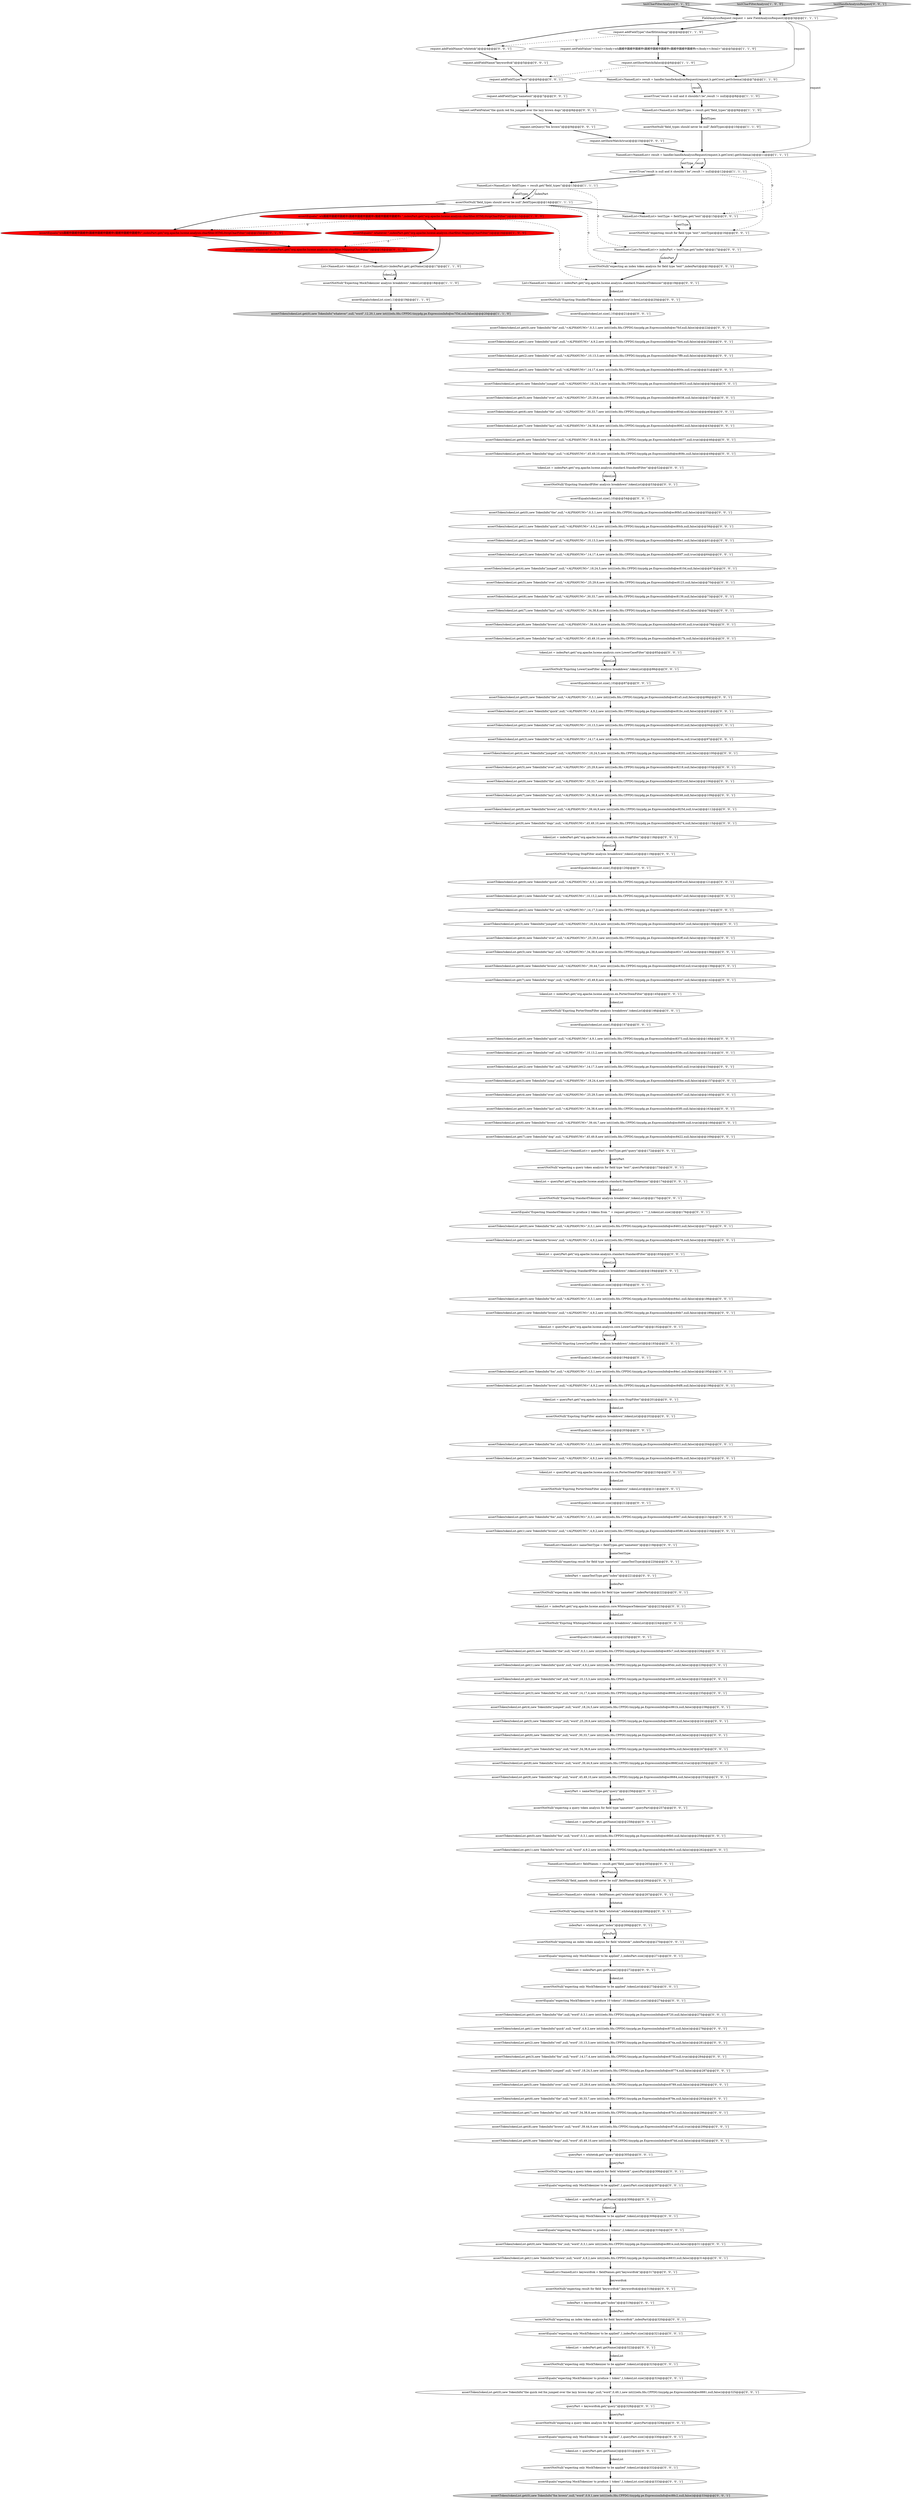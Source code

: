 digraph {
50 [style = filled, label = "assertToken(tokenList.get(1),new TokenInfo(\"brown\",null,\"<ALPHANUM>\",4,9,2,new int((((edu.fdu.CPPDG.tinypdg.pe.ExpressionInfo@ec853b,null,false))@@@207@@@['0', '0', '1']", fillcolor = white, shape = ellipse image = "AAA0AAABBB3BBB"];
22 [style = filled, label = "request.setFieldValue(\"the quick red fox jumped over the lazy brown dogs\")@@@8@@@['0', '0', '1']", fillcolor = white, shape = ellipse image = "AAA0AAABBB3BBB"];
177 [style = filled, label = "assertToken(tokenList.get(6),new TokenInfo(\"the\",null,\"<ALPHANUM>\",30,33,7,new int((((edu.fdu.CPPDG.tinypdg.pe.ExpressionInfo@ec804d,null,false))@@@40@@@['0', '0', '1']", fillcolor = white, shape = ellipse image = "AAA0AAABBB3BBB"];
123 [style = filled, label = "assertToken(tokenList.get(9),new TokenInfo(\"dogs\",null,\"<ALPHANUM>\",45,49,10,new int((((edu.fdu.CPPDG.tinypdg.pe.ExpressionInfo@ec8274,null,false))@@@115@@@['0', '0', '1']", fillcolor = white, shape = ellipse image = "AAA0AAABBB3BBB"];
158 [style = filled, label = "tokenList = indexPart.get(\"org.apache.lucene.analysis.standard.StandardFilter\")@@@52@@@['0', '0', '1']", fillcolor = white, shape = ellipse image = "AAA0AAABBB3BBB"];
12 [style = filled, label = "request.setFieldValue(\"<html><body>wh鐃緒申鐃緒申鐃緒申t鐃緒申鐃緒申鐃緒申v鐃緒申鐃緒申鐃緒申r</body></html>\")@@@5@@@['1', '1', '0']", fillcolor = white, shape = ellipse image = "AAA0AAABBB1BBB"];
40 [style = filled, label = "assertToken(tokenList.get(8),new TokenInfo(\"brown\",null,\"<ALPHANUM>\",39,44,9,new int((((edu.fdu.CPPDG.tinypdg.pe.ExpressionInfo@ec8165,null,true))@@@79@@@['0', '0', '1']", fillcolor = white, shape = ellipse image = "AAA0AAABBB3BBB"];
130 [style = filled, label = "assertNotNull(\"Expcting StopFilter analysis breakdown\",tokenList)@@@119@@@['0', '0', '1']", fillcolor = white, shape = ellipse image = "AAA0AAABBB3BBB"];
76 [style = filled, label = "tokenList = queryPart.get(\"org.apache.lucene.analysis.core.LowerCaseFilter\")@@@192@@@['0', '0', '1']", fillcolor = white, shape = ellipse image = "AAA0AAABBB3BBB"];
21 [style = filled, label = "testCharFilterAnalysis['0', '1', '0']", fillcolor = lightgray, shape = diamond image = "AAA0AAABBB2BBB"];
25 [style = filled, label = "assertToken(tokenList.get(7),new TokenInfo(\"lazy\",null,\"<ALPHANUM>\",34,38,8,new int((((edu.fdu.CPPDG.tinypdg.pe.ExpressionInfo@ec814f,null,false))@@@76@@@['0', '0', '1']", fillcolor = white, shape = ellipse image = "AAA0AAABBB3BBB"];
3 [style = filled, label = "NamedList<NamedList> fieldTypes = result.get(\"field_types\")@@@9@@@['1', '1', '0']", fillcolor = white, shape = ellipse image = "AAA0AAABBB1BBB"];
172 [style = filled, label = "NamedList<NamedList> nameTextType = fieldTypes.get(\"nametext\")@@@219@@@['0', '0', '1']", fillcolor = white, shape = ellipse image = "AAA0AAABBB3BBB"];
54 [style = filled, label = "assertEquals(10,tokenList.size())@@@225@@@['0', '0', '1']", fillcolor = white, shape = ellipse image = "AAA0AAABBB3BBB"];
128 [style = filled, label = "assertEquals(tokenList.size(),10)@@@54@@@['0', '0', '1']", fillcolor = white, shape = ellipse image = "AAA0AAABBB3BBB"];
48 [style = filled, label = "assertToken(tokenList.get(1),new TokenInfo(\"quick\",null,\"word\",4,9,2,new int((((edu.fdu.CPPDG.tinypdg.pe.ExpressionInfo@ec85dc,null,false))@@@229@@@['0', '0', '1']", fillcolor = white, shape = ellipse image = "AAA0AAABBB3BBB"];
174 [style = filled, label = "NamedList<List<NamedList>> queryPart = textType.get(\"query\")@@@172@@@['0', '0', '1']", fillcolor = white, shape = ellipse image = "AAA0AAABBB3BBB"];
28 [style = filled, label = "assertEquals(\"expecting only MockTokenizer to be applied\",1,indexPart.size())@@@321@@@['0', '0', '1']", fillcolor = white, shape = ellipse image = "AAA0AAABBB3BBB"];
68 [style = filled, label = "assertToken(tokenList.get(6),new TokenInfo(\"brown\",null,\"<ALPHANUM>\",39,44,7,new int((((edu.fdu.CPPDG.tinypdg.pe.ExpressionInfo@ec8409,null,true))@@@166@@@['0', '0', '1']", fillcolor = white, shape = ellipse image = "AAA0AAABBB3BBB"];
144 [style = filled, label = "assertToken(tokenList.get(6),new TokenInfo(\"brown\",null,\"<ALPHANUM>\",39,44,7,new int((((edu.fdu.CPPDG.tinypdg.pe.ExpressionInfo@ec832f,null,true))@@@139@@@['0', '0', '1']", fillcolor = white, shape = ellipse image = "AAA0AAABBB3BBB"];
160 [style = filled, label = "assertToken(tokenList.get(5),new TokenInfo(\"over\",null,\"<ALPHANUM>\",25,29,6,new int((((edu.fdu.CPPDG.tinypdg.pe.ExpressionInfo@ec8038,null,false))@@@37@@@['0', '0', '1']", fillcolor = white, shape = ellipse image = "AAA0AAABBB3BBB"];
2 [style = filled, label = "NamedList<NamedList> result = handler.handleAnalysisRequest(request,h.getCore().getSchema())@@@11@@@['1', '1', '1']", fillcolor = white, shape = ellipse image = "AAA0AAABBB1BBB"];
111 [style = filled, label = "tokenList = queryPart.get(\"org.apache.lucene.analysis.standard.StandardFilter\")@@@183@@@['0', '0', '1']", fillcolor = white, shape = ellipse image = "AAA0AAABBB3BBB"];
132 [style = filled, label = "assertNotNull(\"expecting only MockTokenizer to be applied\",tokenList)@@@332@@@['0', '0', '1']", fillcolor = white, shape = ellipse image = "AAA0AAABBB3BBB"];
63 [style = filled, label = "assertToken(tokenList.get(5),new TokenInfo(\"lazi\",null,\"<ALPHANUM>\",34,38,6,new int((((edu.fdu.CPPDG.tinypdg.pe.ExpressionInfo@ec83f0,null,false))@@@163@@@['0', '0', '1']", fillcolor = white, shape = ellipse image = "AAA0AAABBB3BBB"];
147 [style = filled, label = "request.setShowMatch(true)@@@10@@@['0', '0', '1']", fillcolor = white, shape = ellipse image = "AAA0AAABBB3BBB"];
169 [style = filled, label = "assertNotNull(\"expecting a query token analysis for field 'whitetok'\",queryPart)@@@306@@@['0', '0', '1']", fillcolor = white, shape = ellipse image = "AAA0AAABBB3BBB"];
29 [style = filled, label = "NamedList<NamedList> textType = fieldTypes.get(\"text\")@@@15@@@['0', '0', '1']", fillcolor = white, shape = ellipse image = "AAA0AAABBB3BBB"];
187 [style = filled, label = "assertNotNull(\"expecting only MockTokenizer to be applied\",tokenList)@@@309@@@['0', '0', '1']", fillcolor = white, shape = ellipse image = "AAA0AAABBB3BBB"];
90 [style = filled, label = "assertToken(tokenList.get(5),new TokenInfo(\"over\",null,\"<ALPHANUM>\",25,29,6,new int((((edu.fdu.CPPDG.tinypdg.pe.ExpressionInfo@ec8218,null,false))@@@103@@@['0', '0', '1']", fillcolor = white, shape = ellipse image = "AAA0AAABBB3BBB"];
101 [style = filled, label = "assertToken(tokenList.get(9),new TokenInfo(\"dogs\",null,\"word\",45,49,10,new int((((edu.fdu.CPPDG.tinypdg.pe.ExpressionInfo@ec87dd,null,false))@@@302@@@['0', '0', '1']", fillcolor = white, shape = ellipse image = "AAA0AAABBB3BBB"];
71 [style = filled, label = "assertToken(tokenList.get(0),new TokenInfo(\"the\",null,\"<ALPHANUM>\",0,3,1,new int((((edu.fdu.CPPDG.tinypdg.pe.ExpressionInfo@ec7fcf,null,false))@@@22@@@['0', '0', '1']", fillcolor = white, shape = ellipse image = "AAA0AAABBB3BBB"];
44 [style = filled, label = "assertEquals(tokenList.size(),10)@@@87@@@['0', '0', '1']", fillcolor = white, shape = ellipse image = "AAA0AAABBB3BBB"];
116 [style = filled, label = "assertToken(tokenList.get(0),new TokenInfo(\"fox\",null,\"word\",0,3,1,new int((((edu.fdu.CPPDG.tinypdg.pe.ExpressionInfo@ec881e,null,false))@@@311@@@['0', '0', '1']", fillcolor = white, shape = ellipse image = "AAA0AAABBB3BBB"];
75 [style = filled, label = "assertToken(tokenList.get(7),new TokenInfo(\"lazy\",null,\"word\",34,38,8,new int((((edu.fdu.CPPDG.tinypdg.pe.ExpressionInfo@ec87b3,null,false))@@@296@@@['0', '0', '1']", fillcolor = white, shape = ellipse image = "AAA0AAABBB3BBB"];
127 [style = filled, label = "assertToken(tokenList.get(5),new TokenInfo(\"over\",null,\"<ALPHANUM>\",25,29,6,new int((((edu.fdu.CPPDG.tinypdg.pe.ExpressionInfo@ec8123,null,false))@@@70@@@['0', '0', '1']", fillcolor = white, shape = ellipse image = "AAA0AAABBB3BBB"];
61 [style = filled, label = "assertNotNull(\"expecting a query token analysis for field type 'nametext'\",queryPart)@@@257@@@['0', '0', '1']", fillcolor = white, shape = ellipse image = "AAA0AAABBB3BBB"];
106 [style = filled, label = "assertEquals(\"Expecting StandardTokenizer to produce 2 tokens from '\" + request.getQuery() + \"'\",2,tokenList.size())@@@176@@@['0', '0', '1']", fillcolor = white, shape = ellipse image = "AAA0AAABBB3BBB"];
88 [style = filled, label = "assertToken(tokenList.get(8),new TokenInfo(\"brown\",null,\"word\",39,44,9,new int((((edu.fdu.CPPDG.tinypdg.pe.ExpressionInfo@ec866f,null,true))@@@250@@@['0', '0', '1']", fillcolor = white, shape = ellipse image = "AAA0AAABBB3BBB"];
131 [style = filled, label = "indexPart = whitetok.get(\"index\")@@@269@@@['0', '0', '1']", fillcolor = white, shape = ellipse image = "AAA0AAABBB3BBB"];
104 [style = filled, label = "assertToken(tokenList.get(0),new TokenInfo(\"fox\",null,\"word\",0,3,1,new int((((edu.fdu.CPPDG.tinypdg.pe.ExpressionInfo@ec86b0,null,false))@@@259@@@['0', '0', '1']", fillcolor = white, shape = ellipse image = "AAA0AAABBB3BBB"];
115 [style = filled, label = "tokenList = indexPart.get(\"org.apache.lucene.analysis.en.PorterStemFilter\")@@@145@@@['0', '0', '1']", fillcolor = white, shape = ellipse image = "AAA0AAABBB3BBB"];
45 [style = filled, label = "assertToken(tokenList.get(1),new TokenInfo(\"quick\",null,\"<ALPHANUM>\",4,9,2,new int((((edu.fdu.CPPDG.tinypdg.pe.ExpressionInfo@ec81bc,null,false))@@@91@@@['0', '0', '1']", fillcolor = white, shape = ellipse image = "AAA0AAABBB3BBB"];
74 [style = filled, label = "NamedList<NamedList> fieldNames = result.get(\"field_names\")@@@265@@@['0', '0', '1']", fillcolor = white, shape = ellipse image = "AAA0AAABBB3BBB"];
91 [style = filled, label = "assertToken(tokenList.get(4),new TokenInfo(\"over\",null,\"<ALPHANUM>\",25,29,5,new int((((edu.fdu.CPPDG.tinypdg.pe.ExpressionInfo@ec82ff,null,false))@@@133@@@['0', '0', '1']", fillcolor = white, shape = ellipse image = "AAA0AAABBB3BBB"];
66 [style = filled, label = "assertToken(tokenList.get(5),new TokenInfo(\"lazy\",null,\"<ALPHANUM>\",34,38,6,new int((((edu.fdu.CPPDG.tinypdg.pe.ExpressionInfo@ec8317,null,false))@@@136@@@['0', '0', '1']", fillcolor = white, shape = ellipse image = "AAA0AAABBB3BBB"];
23 [style = filled, label = "assertToken(tokenList.get(6),new TokenInfo(\"the\",null,\"<ALPHANUM>\",30,33,7,new int((((edu.fdu.CPPDG.tinypdg.pe.ExpressionInfo@ec8139,null,false))@@@73@@@['0', '0', '1']", fillcolor = white, shape = ellipse image = "AAA0AAABBB3BBB"];
122 [style = filled, label = "assertToken(tokenList.get(1),new TokenInfo(\"brown\",null,\"word\",4,9,2,new int((((edu.fdu.CPPDG.tinypdg.pe.ExpressionInfo@ec8833,null,false))@@@314@@@['0', '0', '1']", fillcolor = white, shape = ellipse image = "AAA0AAABBB3BBB"];
6 [style = filled, label = "assertEquals(\" wh鐃緒申鐃緒申鐃緒申t鐃緒申鐃緒申鐃緒申v鐃緒申鐃緒申鐃緒申r \",indexPart.get(\"org.apache.lucene.analysis.charfilter.HTMLStripCharFilter\"))@@@15@@@['1', '0', '0']", fillcolor = red, shape = ellipse image = "AAA1AAABBB1BBB"];
180 [style = filled, label = "assertEquals(\"expecting MockTokenizer to produce 1 token\",1,tokenList.size())@@@324@@@['0', '0', '1']", fillcolor = white, shape = ellipse image = "AAA0AAABBB3BBB"];
4 [style = filled, label = "assertNotNull(\"Expecting MockTokenizer analysis breakdown\",tokenList)@@@18@@@['1', '1', '0']", fillcolor = white, shape = ellipse image = "AAA0AAABBB1BBB"];
87 [style = filled, label = "tokenList = queryPart.get(\"org.apache.lucene.analysis.standard.StandardTokenizer\")@@@174@@@['0', '0', '1']", fillcolor = white, shape = ellipse image = "AAA0AAABBB3BBB"];
183 [style = filled, label = "NamedList<NamedList> whitetok = fieldNames.get(\"whitetok\")@@@267@@@['0', '0', '1']", fillcolor = white, shape = ellipse image = "AAA0AAABBB3BBB"];
33 [style = filled, label = "assertNotNull(\"Expcting StandardFilter analysis breakdown\",tokenList)@@@184@@@['0', '0', '1']", fillcolor = white, shape = ellipse image = "AAA0AAABBB3BBB"];
154 [style = filled, label = "assertNotNull(\"Expcting StopFilter analysis breakdown\",tokenList)@@@202@@@['0', '0', '1']", fillcolor = white, shape = ellipse image = "AAA0AAABBB3BBB"];
77 [style = filled, label = "assertNotNull(\"expecting result for field type 'text'\",textType)@@@16@@@['0', '0', '1']", fillcolor = white, shape = ellipse image = "AAA0AAABBB3BBB"];
100 [style = filled, label = "assertToken(tokenList.get(9),new TokenInfo(\"dogs\",null,\"<ALPHANUM>\",45,49,10,new int((((edu.fdu.CPPDG.tinypdg.pe.ExpressionInfo@ec808c,null,false))@@@49@@@['0', '0', '1']", fillcolor = white, shape = ellipse image = "AAA0AAABBB3BBB"];
185 [style = filled, label = "assertNotNull(\"expecting a query token analysis for field type 'text'\",queryPart)@@@173@@@['0', '0', '1']", fillcolor = white, shape = ellipse image = "AAA0AAABBB3BBB"];
186 [style = filled, label = "queryPart = whitetok.get(\"query\")@@@305@@@['0', '0', '1']", fillcolor = white, shape = ellipse image = "AAA0AAABBB3BBB"];
163 [style = filled, label = "assertToken(tokenList.get(1),new TokenInfo(\"brown\",null,\"word\",4,9,2,new int((((edu.fdu.CPPDG.tinypdg.pe.ExpressionInfo@ec86c5,null,false))@@@262@@@['0', '0', '1']", fillcolor = white, shape = ellipse image = "AAA0AAABBB3BBB"];
107 [style = filled, label = "assertToken(tokenList.get(7),new TokenInfo(\"lazy\",null,\"word\",34,38,8,new int((((edu.fdu.CPPDG.tinypdg.pe.ExpressionInfo@ec865a,null,false))@@@247@@@['0', '0', '1']", fillcolor = white, shape = ellipse image = "AAA0AAABBB3BBB"];
86 [style = filled, label = "assertToken(tokenList.get(1),new TokenInfo(\"red\",null,\"<ALPHANUM>\",10,13,2,new int((((edu.fdu.CPPDG.tinypdg.pe.ExpressionInfo@ec838c,null,false))@@@151@@@['0', '0', '1']", fillcolor = white, shape = ellipse image = "AAA0AAABBB3BBB"];
96 [style = filled, label = "assertNotNull(\"expecting only MockTokenizer to be applied\",tokenList)@@@273@@@['0', '0', '1']", fillcolor = white, shape = ellipse image = "AAA0AAABBB3BBB"];
56 [style = filled, label = "assertEquals(tokenList.size(),8)@@@120@@@['0', '0', '1']", fillcolor = white, shape = ellipse image = "AAA0AAABBB3BBB"];
43 [style = filled, label = "assertToken(tokenList.get(6),new TokenInfo(\"the\",null,\"word\",30,33,7,new int((((edu.fdu.CPPDG.tinypdg.pe.ExpressionInfo@ec8645,null,false))@@@244@@@['0', '0', '1']", fillcolor = white, shape = ellipse image = "AAA0AAABBB3BBB"];
150 [style = filled, label = "assertToken(tokenList.get(2),new TokenInfo(\"red\",null,\"<ALPHANUM>\",10,13,3,new int((((edu.fdu.CPPDG.tinypdg.pe.ExpressionInfo@ec80e1,null,false))@@@61@@@['0', '0', '1']", fillcolor = white, shape = ellipse image = "AAA0AAABBB3BBB"];
49 [style = filled, label = "assertToken(tokenList.get(5),new TokenInfo(\"over\",null,\"word\",25,29,6,new int((((edu.fdu.CPPDG.tinypdg.pe.ExpressionInfo@ec8630,null,false))@@@241@@@['0', '0', '1']", fillcolor = white, shape = ellipse image = "AAA0AAABBB3BBB"];
67 [style = filled, label = "assertToken(tokenList.get(1),new TokenInfo(\"brown\",null,\"<ALPHANUM>\",4,9,2,new int((((edu.fdu.CPPDG.tinypdg.pe.ExpressionInfo@ec8478,null,false))@@@180@@@['0', '0', '1']", fillcolor = white, shape = ellipse image = "AAA0AAABBB3BBB"];
15 [style = filled, label = "assertNotNull(\"field_types should never be null\",fieldTypes)@@@10@@@['1', '1', '0']", fillcolor = white, shape = ellipse image = "AAA0AAABBB1BBB"];
19 [style = filled, label = "assertEquals(\"whatever\",indexPart.get(\"org.apache.lucene.analysis.charfilter.MappingCharFilter\"))@@@16@@@['0', '1', '0']", fillcolor = red, shape = ellipse image = "AAA1AAABBB2BBB"];
95 [style = filled, label = "assertNotNull(\"expecting an index token analysis for field 'keywordtok'\",indexPart)@@@320@@@['0', '0', '1']", fillcolor = white, shape = ellipse image = "AAA0AAABBB3BBB"];
102 [style = filled, label = "assertToken(tokenList.get(3),new TokenInfo(\"fox\",null,\"word\",14,17,4,new int((((edu.fdu.CPPDG.tinypdg.pe.ExpressionInfo@ec875f,null,true))@@@284@@@['0', '0', '1']", fillcolor = white, shape = ellipse image = "AAA0AAABBB3BBB"];
11 [style = filled, label = "NamedList<NamedList> fieldTypes = result.get(\"field_types\")@@@13@@@['1', '1', '1']", fillcolor = white, shape = ellipse image = "AAA0AAABBB1BBB"];
137 [style = filled, label = "assertNotNull(\"expecting result for field 'keywordtok'\",keywordtok)@@@318@@@['0', '0', '1']", fillcolor = white, shape = ellipse image = "AAA0AAABBB3BBB"];
181 [style = filled, label = "assertToken(tokenList.get(3),new TokenInfo(\"jumped\",null,\"<ALPHANUM>\",18,24,4,new int((((edu.fdu.CPPDG.tinypdg.pe.ExpressionInfo@ec82e7,null,false))@@@130@@@['0', '0', '1']", fillcolor = white, shape = ellipse image = "AAA0AAABBB3BBB"];
0 [style = filled, label = "FieldAnalysisRequest request = new FieldAnalysisRequest()@@@3@@@['1', '1', '1']", fillcolor = white, shape = ellipse image = "AAA0AAABBB1BBB"];
159 [style = filled, label = "assertEquals(\"expecting MockTokenizer to produce 10 tokens\",10,tokenList.size())@@@274@@@['0', '0', '1']", fillcolor = white, shape = ellipse image = "AAA0AAABBB3BBB"];
60 [style = filled, label = "assertToken(tokenList.get(0),new TokenInfo(\"fox\",null,\"<ALPHANUM>\",0,3,1,new int((((edu.fdu.CPPDG.tinypdg.pe.ExpressionInfo@ec8463,null,false))@@@177@@@['0', '0', '1']", fillcolor = white, shape = ellipse image = "AAA0AAABBB3BBB"];
1 [style = filled, label = "testCharFilterAnalysis['1', '0', '0']", fillcolor = lightgray, shape = diamond image = "AAA0AAABBB1BBB"];
149 [style = filled, label = "indexPart = keywordtok.get(\"index\")@@@319@@@['0', '0', '1']", fillcolor = white, shape = ellipse image = "AAA0AAABBB3BBB"];
16 [style = filled, label = "assertTrue(\"result is null and it shouldn't be\",result != null)@@@12@@@['1', '1', '1']", fillcolor = white, shape = ellipse image = "AAA0AAABBB1BBB"];
34 [style = filled, label = "assertToken(tokenList.get(6),new TokenInfo(\"the\",null,\"word\",30,33,7,new int((((edu.fdu.CPPDG.tinypdg.pe.ExpressionInfo@ec879e,null,false))@@@293@@@['0', '0', '1']", fillcolor = white, shape = ellipse image = "AAA0AAABBB3BBB"];
73 [style = filled, label = "assertToken(tokenList.get(4),new TokenInfo(\"jumped\",null,\"<ALPHANUM>\",18,24,5,new int((((edu.fdu.CPPDG.tinypdg.pe.ExpressionInfo@ec8201,null,false))@@@100@@@['0', '0', '1']", fillcolor = white, shape = ellipse image = "AAA0AAABBB3BBB"];
126 [style = filled, label = "assertNotNull(\"Expcting StandardTokenizer analysis breakdown\",tokenList)@@@20@@@['0', '0', '1']", fillcolor = white, shape = ellipse image = "AAA0AAABBB3BBB"];
64 [style = filled, label = "assertNotNull(\"expecting result for field type 'nametext'\",nameTextType)@@@220@@@['0', '0', '1']", fillcolor = white, shape = ellipse image = "AAA0AAABBB3BBB"];
133 [style = filled, label = "assertToken(tokenList.get(0),new TokenInfo(\"the quick red fox jumped over the lazy brown dogs\",null,\"word\",0,49,1,new int((((edu.fdu.CPPDG.tinypdg.pe.ExpressionInfo@ec8881,null,false))@@@325@@@['0', '0', '1']", fillcolor = white, shape = ellipse image = "AAA0AAABBB3BBB"];
156 [style = filled, label = "NamedList<NamedList> keywordtok = fieldNames.get(\"keywordtok\")@@@317@@@['0', '0', '1']", fillcolor = white, shape = ellipse image = "AAA0AAABBB3BBB"];
83 [style = filled, label = "assertNotNull(\"Expcting LowerCaseFilter analysis breakdown\",tokenList)@@@193@@@['0', '0', '1']", fillcolor = white, shape = ellipse image = "AAA0AAABBB3BBB"];
38 [style = filled, label = "tokenList = indexPart.get(\"org.apache.lucene.analysis.core.LowerCaseFilter\")@@@85@@@['0', '0', '1']", fillcolor = white, shape = ellipse image = "AAA0AAABBB3BBB"];
30 [style = filled, label = "assertNotNull(\"Expcting PorterStemFilter analysis breakdown\",tokenList)@@@211@@@['0', '0', '1']", fillcolor = white, shape = ellipse image = "AAA0AAABBB3BBB"];
175 [style = filled, label = "assertToken(tokenList.get(4),new TokenInfo(\"jumped\",null,\"<ALPHANUM>\",18,24,5,new int((((edu.fdu.CPPDG.tinypdg.pe.ExpressionInfo@ec8023,null,false))@@@34@@@['0', '0', '1']", fillcolor = white, shape = ellipse image = "AAA0AAABBB3BBB"];
141 [style = filled, label = "assertToken(tokenList.get(7),new TokenInfo(\"dog\",null,\"<ALPHANUM>\",45,49,8,new int((((edu.fdu.CPPDG.tinypdg.pe.ExpressionInfo@ec8422,null,false))@@@169@@@['0', '0', '1']", fillcolor = white, shape = ellipse image = "AAA0AAABBB3BBB"];
36 [style = filled, label = "tokenList = indexPart.get(.getName())@@@272@@@['0', '0', '1']", fillcolor = white, shape = ellipse image = "AAA0AAABBB3BBB"];
184 [style = filled, label = "assertToken(tokenList.get(7),new TokenInfo(\"lazy\",null,\"<ALPHANUM>\",34,38,8,new int((((edu.fdu.CPPDG.tinypdg.pe.ExpressionInfo@ec8246,null,false))@@@109@@@['0', '0', '1']", fillcolor = white, shape = ellipse image = "AAA0AAABBB3BBB"];
26 [style = filled, label = "assertToken(tokenList.get(1),new TokenInfo(\"quick\",null,\"word\",4,9,2,new int((((edu.fdu.CPPDG.tinypdg.pe.ExpressionInfo@ec8735,null,false))@@@278@@@['0', '0', '1']", fillcolor = white, shape = ellipse image = "AAA0AAABBB3BBB"];
81 [style = filled, label = "assertToken(tokenList.get(4),new TokenInfo(\"jumped\",null,\"<ALPHANUM>\",18,24,5,new int((((edu.fdu.CPPDG.tinypdg.pe.ExpressionInfo@ec810d,null,false))@@@67@@@['0', '0', '1']", fillcolor = white, shape = ellipse image = "AAA0AAABBB3BBB"];
109 [style = filled, label = "assertToken(tokenList.get(5),new TokenInfo(\"over\",null,\"word\",25,29,6,new int((((edu.fdu.CPPDG.tinypdg.pe.ExpressionInfo@ec8789,null,false))@@@290@@@['0', '0', '1']", fillcolor = white, shape = ellipse image = "AAA0AAABBB3BBB"];
65 [style = filled, label = "tokenList = indexPart.get(\"org.apache.lucene.analysis.core.WhitespaceTokenizer\")@@@223@@@['0', '0', '1']", fillcolor = white, shape = ellipse image = "AAA0AAABBB3BBB"];
176 [style = filled, label = "request.addFieldName(\"keywordtok\")@@@5@@@['0', '0', '1']", fillcolor = white, shape = ellipse image = "AAA0AAABBB3BBB"];
124 [style = filled, label = "assertToken(tokenList.get(9),new TokenInfo(\"dogs\",null,\"word\",45,49,10,new int((((edu.fdu.CPPDG.tinypdg.pe.ExpressionInfo@ec8684,null,false))@@@253@@@['0', '0', '1']", fillcolor = white, shape = ellipse image = "AAA0AAABBB3BBB"];
136 [style = filled, label = "tokenList = queryPart.get(.getName())@@@308@@@['0', '0', '1']", fillcolor = white, shape = ellipse image = "AAA0AAABBB3BBB"];
20 [style = filled, label = "assertEquals(\"wh鐃緒申鐃緒申鐃緒申t鐃緒申鐃緒申鐃緒申v鐃緒申鐃緒申鐃緒申r\",indexPart.get(\"org.apache.lucene.analysis.charfilter.HTMLStripCharFilter\"))@@@15@@@['0', '1', '0']", fillcolor = red, shape = ellipse image = "AAA1AAABBB2BBB"];
82 [style = filled, label = "assertToken(tokenList.get(0),new TokenInfo(\"quick\",null,\"<ALPHANUM>\",4,9,1,new int((((edu.fdu.CPPDG.tinypdg.pe.ExpressionInfo@ec829f,null,false))@@@121@@@['0', '0', '1']", fillcolor = white, shape = ellipse image = "AAA0AAABBB3BBB"];
153 [style = filled, label = "assertToken(tokenList.get(3),new TokenInfo(\"fox\",null,\"word\",14,17,4,new int((((edu.fdu.CPPDG.tinypdg.pe.ExpressionInfo@ec8606,null,true))@@@235@@@['0', '0', '1']", fillcolor = white, shape = ellipse image = "AAA0AAABBB3BBB"];
162 [style = filled, label = "assertNotNull(\"Expcting WhitespaceTokenizer analysis breakdown\",tokenList)@@@224@@@['0', '0', '1']", fillcolor = white, shape = ellipse image = "AAA0AAABBB3BBB"];
85 [style = filled, label = "assertToken(tokenList.get(1),new TokenInfo(\"red\",null,\"<ALPHANUM>\",10,13,2,new int((((edu.fdu.CPPDG.tinypdg.pe.ExpressionInfo@ec82b7,null,false))@@@124@@@['0', '0', '1']", fillcolor = white, shape = ellipse image = "AAA0AAABBB3BBB"];
178 [style = filled, label = "assertToken(tokenList.get(0),new TokenInfo(\"the\",null,\"word\",0,3,1,new int((((edu.fdu.CPPDG.tinypdg.pe.ExpressionInfo@ec85c7,null,false))@@@226@@@['0', '0', '1']", fillcolor = white, shape = ellipse image = "AAA0AAABBB3BBB"];
78 [style = filled, label = "tokenList = indexPart.get(\"org.apache.lucene.analysis.core.StopFilter\")@@@118@@@['0', '0', '1']", fillcolor = white, shape = ellipse image = "AAA0AAABBB3BBB"];
31 [style = filled, label = "assertToken(tokenList.get(1),new TokenInfo(\"brown\",null,\"<ALPHANUM>\",4,9,2,new int((((edu.fdu.CPPDG.tinypdg.pe.ExpressionInfo@ec84f8,null,false))@@@198@@@['0', '0', '1']", fillcolor = white, shape = ellipse image = "AAA0AAABBB3BBB"];
97 [style = filled, label = "assertToken(tokenList.get(8),new TokenInfo(\"brown\",null,\"word\",39,44,9,new int((((edu.fdu.CPPDG.tinypdg.pe.ExpressionInfo@ec87c8,null,true))@@@299@@@['0', '0', '1']", fillcolor = white, shape = ellipse image = "AAA0AAABBB3BBB"];
152 [style = filled, label = "assertToken(tokenList.get(1),new TokenInfo(\"brown\",null,\"<ALPHANUM>\",4,9,2,new int((((edu.fdu.CPPDG.tinypdg.pe.ExpressionInfo@ec8580,null,false))@@@216@@@['0', '0', '1']", fillcolor = white, shape = ellipse image = "AAA0AAABBB3BBB"];
142 [style = filled, label = "assertToken(tokenList.get(0),new TokenInfo(\"fox\",null,\"<ALPHANUM>\",0,3,1,new int((((edu.fdu.CPPDG.tinypdg.pe.ExpressionInfo@ec84a1,null,false))@@@186@@@['0', '0', '1']", fillcolor = white, shape = ellipse image = "AAA0AAABBB3BBB"];
24 [style = filled, label = "assertNotNull(\"expecting an index token analysis for field type 'nametext'\",indexPart)@@@222@@@['0', '0', '1']", fillcolor = white, shape = ellipse image = "AAA0AAABBB3BBB"];
52 [style = filled, label = "assertToken(tokenList.get(4),new TokenInfo(\"over\",null,\"<ALPHANUM>\",25,29,5,new int((((edu.fdu.CPPDG.tinypdg.pe.ExpressionInfo@ec83d7,null,false))@@@160@@@['0', '0', '1']", fillcolor = white, shape = ellipse image = "AAA0AAABBB3BBB"];
9 [style = filled, label = "NamedList<NamedList> result = handler.handleAnalysisRequest(request,h.getCore().getSchema())@@@7@@@['1', '1', '0']", fillcolor = white, shape = ellipse image = "AAA0AAABBB1BBB"];
151 [style = filled, label = "assertToken(tokenList.get(4),new TokenInfo(\"jumped\",null,\"word\",18,24,5,new int((((edu.fdu.CPPDG.tinypdg.pe.ExpressionInfo@ec861b,null,false))@@@238@@@['0', '0', '1']", fillcolor = white, shape = ellipse image = "AAA0AAABBB3BBB"];
105 [style = filled, label = "assertToken(tokenList.get(3),new TokenInfo(\"jump\",null,\"<ALPHANUM>\",18,24,4,new int((((edu.fdu.CPPDG.tinypdg.pe.ExpressionInfo@ec83be,null,false))@@@157@@@['0', '0', '1']", fillcolor = white, shape = ellipse image = "AAA0AAABBB3BBB"];
143 [style = filled, label = "request.addFieldType(\"nametext\")@@@7@@@['0', '0', '1']", fillcolor = white, shape = ellipse image = "AAA0AAABBB3BBB"];
5 [style = filled, label = "assertNotNull(\"field_types should never be null\",fieldTypes)@@@14@@@['1', '1', '1']", fillcolor = white, shape = ellipse image = "AAA0AAABBB1BBB"];
53 [style = filled, label = "assertEquals(tokenList.size(),8)@@@147@@@['0', '0', '1']", fillcolor = white, shape = ellipse image = "AAA0AAABBB3BBB"];
157 [style = filled, label = "assertToken(tokenList.get(1),new TokenInfo(\"quick\",null,\"<ALPHANUM>\",4,9,2,new int((((edu.fdu.CPPDG.tinypdg.pe.ExpressionInfo@ec7fe4,null,false))@@@25@@@['0', '0', '1']", fillcolor = white, shape = ellipse image = "AAA0AAABBB3BBB"];
59 [style = filled, label = "tokenList = queryPart.get(.getName())@@@331@@@['0', '0', '1']", fillcolor = white, shape = ellipse image = "AAA0AAABBB3BBB"];
55 [style = filled, label = "assertToken(tokenList.get(0),new TokenInfo(\"fox\",null,\"<ALPHANUM>\",0,3,1,new int((((edu.fdu.CPPDG.tinypdg.pe.ExpressionInfo@ec8567,null,false))@@@213@@@['0', '0', '1']", fillcolor = white, shape = ellipse image = "AAA0AAABBB3BBB"];
120 [style = filled, label = "tokenList = queryPart.get(.getName())@@@258@@@['0', '0', '1']", fillcolor = white, shape = ellipse image = "AAA0AAABBB3BBB"];
165 [style = filled, label = "assertToken(tokenList.get(0),new TokenInfo(\"fox\",null,\"<ALPHANUM>\",0,3,1,new int((((edu.fdu.CPPDG.tinypdg.pe.ExpressionInfo@ec8523,null,false))@@@204@@@['0', '0', '1']", fillcolor = white, shape = ellipse image = "AAA0AAABBB3BBB"];
93 [style = filled, label = "assertToken(tokenList.get(2),new TokenInfo(\"red\",null,\"<ALPHANUM>\",10,13,3,new int((((edu.fdu.CPPDG.tinypdg.pe.ExpressionInfo@ec7ff9,null,false))@@@28@@@['0', '0', '1']", fillcolor = white, shape = ellipse image = "AAA0AAABBB3BBB"];
92 [style = filled, label = "NamedList<List<NamedList>> indexPart = textType.get(\"index\")@@@17@@@['0', '0', '1']", fillcolor = white, shape = ellipse image = "AAA0AAABBB3BBB"];
171 [style = filled, label = "assertToken(tokenList.get(1),new TokenInfo(\"brown\",null,\"<ALPHANUM>\",4,9,2,new int((((edu.fdu.CPPDG.tinypdg.pe.ExpressionInfo@ec84b7,null,false))@@@189@@@['0', '0', '1']", fillcolor = white, shape = ellipse image = "AAA0AAABBB3BBB"];
58 [style = filled, label = "assertToken(tokenList.get(0),new TokenInfo(\"the\",null,\"word\",0,3,1,new int((((edu.fdu.CPPDG.tinypdg.pe.ExpressionInfo@ec8720,null,false))@@@275@@@['0', '0', '1']", fillcolor = white, shape = ellipse image = "AAA0AAABBB3BBB"];
39 [style = filled, label = "request.addFieldName(\"whitetok\")@@@4@@@['0', '0', '1']", fillcolor = white, shape = ellipse image = "AAA0AAABBB3BBB"];
167 [style = filled, label = "tokenList = indexPart.get(.getName())@@@322@@@['0', '0', '1']", fillcolor = white, shape = ellipse image = "AAA0AAABBB3BBB"];
146 [style = filled, label = "assertToken(tokenList.get(1),new TokenInfo(\"quick\",null,\"<ALPHANUM>\",4,9,2,new int((((edu.fdu.CPPDG.tinypdg.pe.ExpressionInfo@ec80cb,null,false))@@@58@@@['0', '0', '1']", fillcolor = white, shape = ellipse image = "AAA0AAABBB3BBB"];
161 [style = filled, label = "assertToken(tokenList.get(6),new TokenInfo(\"the\",null,\"<ALPHANUM>\",30,33,7,new int((((edu.fdu.CPPDG.tinypdg.pe.ExpressionInfo@ec822f,null,false))@@@106@@@['0', '0', '1']", fillcolor = white, shape = ellipse image = "AAA0AAABBB3BBB"];
112 [style = filled, label = "assertNotNull(\"expecting a query token analysis for field 'keywordtok'\",queryPart)@@@329@@@['0', '0', '1']", fillcolor = white, shape = ellipse image = "AAA0AAABBB3BBB"];
135 [style = filled, label = "assertEquals(2,tokenList.size())@@@212@@@['0', '0', '1']", fillcolor = white, shape = ellipse image = "AAA0AAABBB3BBB"];
89 [style = filled, label = "assertToken(tokenList.get(3),new TokenInfo(\"fox\",null,\"<ALPHANUM>\",14,17,4,new int((((edu.fdu.CPPDG.tinypdg.pe.ExpressionInfo@ec80f7,null,true))@@@64@@@['0', '0', '1']", fillcolor = white, shape = ellipse image = "AAA0AAABBB3BBB"];
10 [style = filled, label = "List<NamedList> tokenList = (List<NamedList>)indexPart.get(.getName())@@@17@@@['1', '1', '0']", fillcolor = white, shape = ellipse image = "AAA0AAABBB1BBB"];
99 [style = filled, label = "assertEquals(tokenList.size(),10)@@@21@@@['0', '0', '1']", fillcolor = white, shape = ellipse image = "AAA0AAABBB3BBB"];
14 [style = filled, label = "assertEquals(\" whatever \",indexPart.get(\"org.apache.lucene.analysis.charfilter.MappingCharFilter\"))@@@16@@@['1', '0', '0']", fillcolor = red, shape = ellipse image = "AAA1AAABBB1BBB"];
13 [style = filled, label = "assertTrue(\"result is null and it shouldn't be\",result != null)@@@8@@@['1', '1', '0']", fillcolor = white, shape = ellipse image = "AAA0AAABBB1BBB"];
168 [style = filled, label = "assertNotNull(\"Expecting StandardTokenizer analysis breakdown\",tokenList)@@@175@@@['0', '0', '1']", fillcolor = white, shape = ellipse image = "AAA0AAABBB3BBB"];
182 [style = filled, label = "assertNotNull(\"Expcting PorterStemFilter analysis breakdown\",tokenList)@@@146@@@['0', '0', '1']", fillcolor = white, shape = ellipse image = "AAA0AAABBB3BBB"];
51 [style = filled, label = "request.addFieldType(\"text\")@@@6@@@['0', '0', '1']", fillcolor = white, shape = ellipse image = "AAA0AAABBB3BBB"];
72 [style = filled, label = "assertToken(tokenList.get(0),new TokenInfo(\"the\",null,\"<ALPHANUM>\",0,3,1,new int((((edu.fdu.CPPDG.tinypdg.pe.ExpressionInfo@ec80b5,null,false))@@@55@@@['0', '0', '1']", fillcolor = white, shape = ellipse image = "AAA0AAABBB3BBB"];
35 [style = filled, label = "tokenList = queryPart.get(\"org.apache.lucene.analysis.core.StopFilter\")@@@201@@@['0', '0', '1']", fillcolor = white, shape = ellipse image = "AAA0AAABBB3BBB"];
140 [style = filled, label = "request.setQuery(\"fox brown\")@@@9@@@['0', '0', '1']", fillcolor = white, shape = ellipse image = "AAA0AAABBB3BBB"];
47 [style = filled, label = "assertToken(tokenList.get(2),new TokenInfo(\"fox\",null,\"<ALPHANUM>\",14,17,3,new int((((edu.fdu.CPPDG.tinypdg.pe.ExpressionInfo@ec82cf,null,true))@@@127@@@['0', '0', '1']", fillcolor = white, shape = ellipse image = "AAA0AAABBB3BBB"];
8 [style = filled, label = "request.setShowMatch(false)@@@6@@@['1', '1', '0']", fillcolor = white, shape = ellipse image = "AAA0AAABBB1BBB"];
134 [style = filled, label = "testHandleAnalysisRequest['0', '0', '1']", fillcolor = lightgray, shape = diamond image = "AAA0AAABBB3BBB"];
164 [style = filled, label = "assertToken(tokenList.get(2),new TokenInfo(\"red\",null,\"<ALPHANUM>\",10,13,3,new int((((edu.fdu.CPPDG.tinypdg.pe.ExpressionInfo@ec81d3,null,false))@@@94@@@['0', '0', '1']", fillcolor = white, shape = ellipse image = "AAA0AAABBB3BBB"];
139 [style = filled, label = "assertNotNull(\"expecting only MockTokenizer to be applied\",tokenList)@@@323@@@['0', '0', '1']", fillcolor = white, shape = ellipse image = "AAA0AAABBB3BBB"];
98 [style = filled, label = "assertEquals(\"expecting MockTokenizer to produce 2 tokens\",2,tokenList.size())@@@310@@@['0', '0', '1']", fillcolor = white, shape = ellipse image = "AAA0AAABBB3BBB"];
70 [style = filled, label = "assertEquals(2,tokenList.size())@@@185@@@['0', '0', '1']", fillcolor = white, shape = ellipse image = "AAA0AAABBB3BBB"];
18 [style = filled, label = "request.addFieldType(\"charfilthtmlmap\")@@@4@@@['1', '1', '0']", fillcolor = white, shape = ellipse image = "AAA0AAABBB1BBB"];
148 [style = filled, label = "assertToken(tokenList.get(0),new TokenInfo(\"fox\",null,\"<ALPHANUM>\",0,3,1,new int((((edu.fdu.CPPDG.tinypdg.pe.ExpressionInfo@ec84e1,null,false))@@@195@@@['0', '0', '1']", fillcolor = white, shape = ellipse image = "AAA0AAABBB3BBB"];
173 [style = filled, label = "assertToken(tokenList.get(4),new TokenInfo(\"jumped\",null,\"word\",18,24,5,new int((((edu.fdu.CPPDG.tinypdg.pe.ExpressionInfo@ec8774,null,false))@@@287@@@['0', '0', '1']", fillcolor = white, shape = ellipse image = "AAA0AAABBB3BBB"];
110 [style = filled, label = "assertToken(tokenList.get(3),new TokenInfo(\"fox\",null,\"<ALPHANUM>\",14,17,4,new int((((edu.fdu.CPPDG.tinypdg.pe.ExpressionInfo@ec800e,null,true))@@@31@@@['0', '0', '1']", fillcolor = white, shape = ellipse image = "AAA0AAABBB3BBB"];
121 [style = filled, label = "tokenList = queryPart.get(\"org.apache.lucene.analysis.en.PorterStemFilter\")@@@210@@@['0', '0', '1']", fillcolor = white, shape = ellipse image = "AAA0AAABBB3BBB"];
27 [style = filled, label = "assertEquals(\"expecting only MockTokenizer to be applied\",1,queryPart.size())@@@307@@@['0', '0', '1']", fillcolor = white, shape = ellipse image = "AAA0AAABBB3BBB"];
79 [style = filled, label = "assertToken(tokenList.get(7),new TokenInfo(\"lazy\",null,\"<ALPHANUM>\",34,38,8,new int((((edu.fdu.CPPDG.tinypdg.pe.ExpressionInfo@ec8062,null,false))@@@43@@@['0', '0', '1']", fillcolor = white, shape = ellipse image = "AAA0AAABBB3BBB"];
94 [style = filled, label = "assertToken(tokenList.get(8),new TokenInfo(\"brown\",null,\"<ALPHANUM>\",39,44,9,new int((((edu.fdu.CPPDG.tinypdg.pe.ExpressionInfo@ec825d,null,true))@@@112@@@['0', '0', '1']", fillcolor = white, shape = ellipse image = "AAA0AAABBB3BBB"];
118 [style = filled, label = "assertNotNull(\"expecting an index token analysis for field type 'text'\",indexPart)@@@18@@@['0', '0', '1']", fillcolor = white, shape = ellipse image = "AAA0AAABBB3BBB"];
166 [style = filled, label = "assertEquals(\"expecting MockTokenizer to produce 1 token\",1,tokenList.size())@@@333@@@['0', '0', '1']", fillcolor = white, shape = ellipse image = "AAA0AAABBB3BBB"];
125 [style = filled, label = "assertNotNull(\"expecting result for field 'whitetok'\",whitetok)@@@268@@@['0', '0', '1']", fillcolor = white, shape = ellipse image = "AAA0AAABBB3BBB"];
119 [style = filled, label = "assertNotNull(\"Expcting StandardFilter analysis breakdown\",tokenList)@@@53@@@['0', '0', '1']", fillcolor = white, shape = ellipse image = "AAA0AAABBB3BBB"];
103 [style = filled, label = "assertToken(tokenList.get(9),new TokenInfo(\"dogs\",null,\"<ALPHANUM>\",45,49,10,new int((((edu.fdu.CPPDG.tinypdg.pe.ExpressionInfo@ec817b,null,false))@@@82@@@['0', '0', '1']", fillcolor = white, shape = ellipse image = "AAA0AAABBB3BBB"];
80 [style = filled, label = "assertToken(tokenList.get(0),new TokenInfo(\"the\",null,\"<ALPHANUM>\",0,3,1,new int((((edu.fdu.CPPDG.tinypdg.pe.ExpressionInfo@ec81a5,null,false))@@@88@@@['0', '0', '1']", fillcolor = white, shape = ellipse image = "AAA0AAABBB3BBB"];
42 [style = filled, label = "assertToken(tokenList.get(0),new TokenInfo(\"quick\",null,\"<ALPHANUM>\",4,9,1,new int((((edu.fdu.CPPDG.tinypdg.pe.ExpressionInfo@ec8373,null,false))@@@148@@@['0', '0', '1']", fillcolor = white, shape = ellipse image = "AAA0AAABBB3BBB"];
46 [style = filled, label = "List<NamedList> tokenList = indexPart.get(\"org.apache.lucene.analysis.standard.StandardTokenizer\")@@@19@@@['0', '0', '1']", fillcolor = white, shape = ellipse image = "AAA0AAABBB3BBB"];
179 [style = filled, label = "assertToken(tokenList.get(2),new TokenInfo(\"fox\",null,\"<ALPHANUM>\",14,17,3,new int((((edu.fdu.CPPDG.tinypdg.pe.ExpressionInfo@ec83a5,null,true))@@@154@@@['0', '0', '1']", fillcolor = white, shape = ellipse image = "AAA0AAABBB3BBB"];
84 [style = filled, label = "assertToken(tokenList.get(8),new TokenInfo(\"brown\",null,\"<ALPHANUM>\",39,44,9,new int((((edu.fdu.CPPDG.tinypdg.pe.ExpressionInfo@ec8077,null,true))@@@46@@@['0', '0', '1']", fillcolor = white, shape = ellipse image = "AAA0AAABBB3BBB"];
17 [style = filled, label = "assertEquals(tokenList.size(),1)@@@19@@@['1', '1', '0']", fillcolor = white, shape = ellipse image = "AAA0AAABBB1BBB"];
57 [style = filled, label = "indexPart = nameTextType.get(\"index\")@@@221@@@['0', '0', '1']", fillcolor = white, shape = ellipse image = "AAA0AAABBB3BBB"];
170 [style = filled, label = "assertEquals(\"expecting only MockTokenizer to be applied\",1,indexPart.size())@@@271@@@['0', '0', '1']", fillcolor = white, shape = ellipse image = "AAA0AAABBB3BBB"];
108 [style = filled, label = "assertNotNull(\"Expcting LowerCaseFilter analysis breakdown\",tokenList)@@@86@@@['0', '0', '1']", fillcolor = white, shape = ellipse image = "AAA0AAABBB3BBB"];
129 [style = filled, label = "assertNotNull(\"expecting an index token analysis for field 'whitetok'\",indexPart)@@@270@@@['0', '0', '1']", fillcolor = white, shape = ellipse image = "AAA0AAABBB3BBB"];
41 [style = filled, label = "assertToken(tokenList.get(2),new TokenInfo(\"red\",null,\"word\",10,13,3,new int((((edu.fdu.CPPDG.tinypdg.pe.ExpressionInfo@ec85f1,null,false))@@@232@@@['0', '0', '1']", fillcolor = white, shape = ellipse image = "AAA0AAABBB3BBB"];
32 [style = filled, label = "assertToken(tokenList.get(7),new TokenInfo(\"dogs\",null,\"<ALPHANUM>\",45,49,8,new int((((edu.fdu.CPPDG.tinypdg.pe.ExpressionInfo@ec8347,null,false))@@@142@@@['0', '0', '1']", fillcolor = white, shape = ellipse image = "AAA0AAABBB3BBB"];
69 [style = filled, label = "queryPart = keywordtok.get(\"query\")@@@328@@@['0', '0', '1']", fillcolor = white, shape = ellipse image = "AAA0AAABBB3BBB"];
113 [style = filled, label = "queryPart = nameTextType.get(\"query\")@@@256@@@['0', '0', '1']", fillcolor = white, shape = ellipse image = "AAA0AAABBB3BBB"];
62 [style = filled, label = "assertToken(tokenList.get(3),new TokenInfo(\"fox\",null,\"<ALPHANUM>\",14,17,4,new int((((edu.fdu.CPPDG.tinypdg.pe.ExpressionInfo@ec81ea,null,true))@@@97@@@['0', '0', '1']", fillcolor = white, shape = ellipse image = "AAA0AAABBB3BBB"];
155 [style = filled, label = "assertEquals(2,tokenList.size())@@@194@@@['0', '0', '1']", fillcolor = white, shape = ellipse image = "AAA0AAABBB3BBB"];
145 [style = filled, label = "assertToken(tokenList.get(2),new TokenInfo(\"red\",null,\"word\",10,13,3,new int((((edu.fdu.CPPDG.tinypdg.pe.ExpressionInfo@ec874a,null,false))@@@281@@@['0', '0', '1']", fillcolor = white, shape = ellipse image = "AAA0AAABBB3BBB"];
37 [style = filled, label = "assertToken(tokenList.get(0),new TokenInfo(\"fox brown\",null,\"word\",0,9,1,new int((((edu.fdu.CPPDG.tinypdg.pe.ExpressionInfo@ec88c2,null,false))@@@334@@@['0', '0', '1']", fillcolor = lightgray, shape = ellipse image = "AAA0AAABBB3BBB"];
7 [style = filled, label = "assertToken(tokenList.get(0),new TokenInfo(\"whatever\",null,\"word\",12,20,1,new int((((edu.fdu.CPPDG.tinypdg.pe.ExpressionInfo@ec7f3d,null,false))@@@20@@@['1', '1', '0']", fillcolor = lightgray, shape = ellipse image = "AAA0AAABBB1BBB"];
117 [style = filled, label = "assertEquals(\"expecting only MockTokenizer to be applied\",1,queryPart.size())@@@330@@@['0', '0', '1']", fillcolor = white, shape = ellipse image = "AAA0AAABBB3BBB"];
138 [style = filled, label = "assertNotNull(\"field_nameds should never be null\",fieldNames)@@@266@@@['0', '0', '1']", fillcolor = white, shape = ellipse image = "AAA0AAABBB3BBB"];
114 [style = filled, label = "assertEquals(2,tokenList.size())@@@203@@@['0', '0', '1']", fillcolor = white, shape = ellipse image = "AAA0AAABBB3BBB"];
163->74 [style = bold, label=""];
27->136 [style = bold, label=""];
112->117 [style = bold, label=""];
42->86 [style = bold, label=""];
176->51 [style = bold, label=""];
67->111 [style = bold, label=""];
36->96 [style = bold, label=""];
171->76 [style = bold, label=""];
5->20 [style = bold, label=""];
40->103 [style = bold, label=""];
59->132 [style = bold, label=""];
74->138 [style = solid, label="fieldNames"];
139->180 [style = bold, label=""];
130->56 [style = bold, label=""];
9->13 [style = solid, label="result"];
150->89 [style = bold, label=""];
35->154 [style = bold, label=""];
151->49 [style = bold, label=""];
82->85 [style = bold, label=""];
69->112 [style = bold, label=""];
62->73 [style = bold, label=""];
54->178 [style = bold, label=""];
166->37 [style = bold, label=""];
152->172 [style = bold, label=""];
114->165 [style = bold, label=""];
11->5 [style = solid, label="indexPart"];
2->16 [style = solid, label="result"];
34->75 [style = bold, label=""];
86->179 [style = bold, label=""];
117->59 [style = bold, label=""];
132->166 [style = bold, label=""];
77->92 [style = bold, label=""];
18->39 [style = dashed, label="0"];
180->133 [style = bold, label=""];
156->137 [style = bold, label=""];
31->35 [style = bold, label=""];
111->33 [style = solid, label="tokenList"];
158->119 [style = solid, label="tokenList"];
8->51 [style = dashed, label="0"];
101->186 [style = bold, label=""];
131->129 [style = solid, label="indexPart"];
83->155 [style = bold, label=""];
165->50 [style = bold, label=""];
14->19 [style = dashed, label="0"];
182->53 [style = bold, label=""];
94->123 [style = bold, label=""];
66->144 [style = bold, label=""];
122->156 [style = bold, label=""];
167->139 [style = bold, label=""];
25->40 [style = bold, label=""];
39->176 [style = bold, label=""];
72->146 [style = bold, label=""];
162->54 [style = bold, label=""];
2->16 [style = bold, label=""];
35->154 [style = solid, label="tokenList"];
5->29 [style = bold, label=""];
73->90 [style = bold, label=""];
161->184 [style = bold, label=""];
23->25 [style = bold, label=""];
129->170 [style = bold, label=""];
156->137 [style = solid, label="keywordtok"];
138->183 [style = bold, label=""];
48->41 [style = bold, label=""];
71->157 [style = bold, label=""];
104->163 [style = bold, label=""];
0->2 [style = solid, label="request"];
21->0 [style = bold, label=""];
6->20 [style = dashed, label="0"];
178->48 [style = bold, label=""];
29->77 [style = bold, label=""];
32->115 [style = bold, label=""];
79->84 [style = bold, label=""];
36->96 [style = solid, label="tokenList"];
29->77 [style = solid, label="textType"];
18->12 [style = bold, label=""];
14->10 [style = bold, label=""];
175->160 [style = bold, label=""];
113->61 [style = bold, label=""];
183->125 [style = bold, label=""];
125->131 [style = bold, label=""];
65->162 [style = bold, label=""];
1->0 [style = bold, label=""];
153->151 [style = bold, label=""];
78->130 [style = solid, label="tokenList"];
121->30 [style = bold, label=""];
98->116 [style = bold, label=""];
57->24 [style = bold, label=""];
120->104 [style = bold, label=""];
91->66 [style = bold, label=""];
159->58 [style = bold, label=""];
65->162 [style = solid, label="tokenList"];
102->173 [style = bold, label=""];
38->108 [style = solid, label="tokenList"];
46->126 [style = bold, label=""];
89->81 [style = bold, label=""];
5->6 [style = bold, label=""];
184->94 [style = bold, label=""];
87->168 [style = bold, label=""];
136->187 [style = solid, label="tokenList"];
128->72 [style = bold, label=""];
106->60 [style = bold, label=""];
81->127 [style = bold, label=""];
51->143 [style = bold, label=""];
110->175 [style = bold, label=""];
87->168 [style = solid, label="tokenList"];
43->107 [style = bold, label=""];
183->125 [style = solid, label="whitetok"];
56->82 [style = bold, label=""];
186->169 [style = bold, label=""];
131->129 [style = bold, label=""];
108->44 [style = bold, label=""];
124->113 [style = bold, label=""];
20->19 [style = bold, label=""];
61->120 [style = bold, label=""];
115->182 [style = bold, label=""];
142->171 [style = bold, label=""];
50->121 [style = bold, label=""];
44->80 [style = bold, label=""];
64->57 [style = bold, label=""];
11->5 [style = solid, label="fieldTypes"];
52->63 [style = bold, label=""];
0->39 [style = bold, label=""];
68->141 [style = bold, label=""];
115->182 [style = solid, label="tokenList"];
4->17 [style = bold, label=""];
47->181 [style = bold, label=""];
107->88 [style = bold, label=""];
100->158 [style = bold, label=""];
26->145 [style = bold, label=""];
160->177 [style = bold, label=""];
164->62 [style = bold, label=""];
99->71 [style = bold, label=""];
53->42 [style = bold, label=""];
19->10 [style = bold, label=""];
179->105 [style = bold, label=""];
85->47 [style = bold, label=""];
38->108 [style = bold, label=""];
135->55 [style = bold, label=""];
59->132 [style = solid, label="tokenList"];
33->70 [style = bold, label=""];
140->147 [style = bold, label=""];
46->126 [style = solid, label="tokenList"];
103->38 [style = bold, label=""];
123->78 [style = bold, label=""];
96->159 [style = bold, label=""];
136->187 [style = bold, label=""];
11->5 [style = bold, label=""];
158->119 [style = bold, label=""];
92->118 [style = bold, label=""];
154->114 [style = bold, label=""];
141->174 [style = bold, label=""];
177->79 [style = bold, label=""];
145->102 [style = bold, label=""];
12->8 [style = bold, label=""];
45->164 [style = bold, label=""];
2->29 [style = dashed, label="0"];
147->2 [style = bold, label=""];
84->100 [style = bold, label=""];
172->64 [style = bold, label=""];
76->83 [style = solid, label="tokenList"];
30->135 [style = bold, label=""];
109->34 [style = bold, label=""];
170->36 [style = bold, label=""];
90->161 [style = bold, label=""];
16->77 [style = dashed, label="0"];
0->18 [style = bold, label=""];
2->16 [style = solid, label="textType"];
58->26 [style = bold, label=""];
5->118 [style = dashed, label="0"];
167->139 [style = solid, label="tokenList"];
174->185 [style = bold, label=""];
133->69 [style = bold, label=""];
0->9 [style = solid, label="request"];
69->112 [style = solid, label="queryPart"];
95->28 [style = bold, label=""];
174->185 [style = solid, label="queryPart"];
15->2 [style = bold, label=""];
16->11 [style = bold, label=""];
93->110 [style = bold, label=""];
126->99 [style = bold, label=""];
168->106 [style = bold, label=""];
157->93 [style = bold, label=""];
118->46 [style = bold, label=""];
55->152 [style = bold, label=""];
173->109 [style = bold, label=""];
155->148 [style = bold, label=""];
111->33 [style = bold, label=""];
113->61 [style = solid, label="queryPart"];
3->15 [style = bold, label=""];
169->27 [style = bold, label=""];
74->138 [style = bold, label=""];
10->4 [style = solid, label="tokenList"];
127->23 [style = bold, label=""];
49->43 [style = bold, label=""];
11->92 [style = dashed, label="0"];
75->97 [style = bold, label=""];
22->140 [style = bold, label=""];
119->128 [style = bold, label=""];
181->91 [style = bold, label=""];
92->118 [style = solid, label="indexPart"];
6->14 [style = bold, label=""];
17->7 [style = bold, label=""];
6->46 [style = dashed, label="0"];
3->15 [style = solid, label="fieldTypes"];
76->83 [style = bold, label=""];
121->30 [style = solid, label="tokenList"];
60->67 [style = bold, label=""];
28->167 [style = bold, label=""];
13->3 [style = bold, label=""];
63->68 [style = bold, label=""];
97->101 [style = bold, label=""];
134->0 [style = bold, label=""];
41->153 [style = bold, label=""];
143->22 [style = bold, label=""];
57->24 [style = solid, label="indexPart"];
8->9 [style = bold, label=""];
149->95 [style = bold, label=""];
10->4 [style = bold, label=""];
78->130 [style = bold, label=""];
149->95 [style = solid, label="indexPart"];
70->142 [style = bold, label=""];
187->98 [style = bold, label=""];
185->87 [style = bold, label=""];
186->169 [style = solid, label="queryPart"];
172->64 [style = solid, label="nameTextType"];
80->45 [style = bold, label=""];
88->124 [style = bold, label=""];
137->149 [style = bold, label=""];
105->52 [style = bold, label=""];
148->31 [style = bold, label=""];
24->65 [style = bold, label=""];
116->122 [style = bold, label=""];
144->32 [style = bold, label=""];
9->13 [style = bold, label=""];
146->150 [style = bold, label=""];
}
